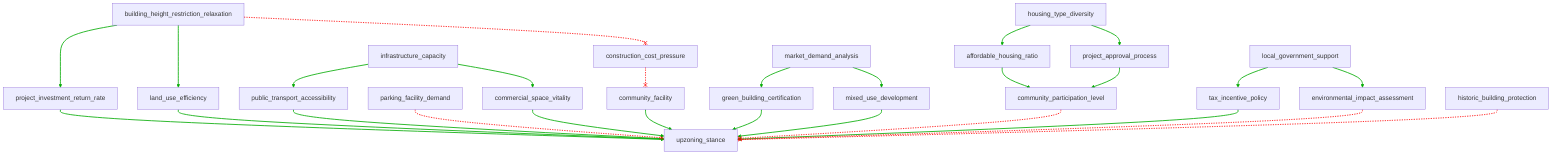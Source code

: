 flowchart TD
    n1[building_height_restriction_relaxation]
    n5[market_demand_analysis]
    n6[infrastructure_capacity]
    n8[parking_facility_demand]
    n13[housing_type_diversity]
    n17[local_government_support]
    n20[historic_building_protection]
    n2[project_investment_return_rate]
    n3[land_use_efficiency]
    n4[construction_cost_pressure]
    n11[green_building_certification]
    n12[mixed_use_development]
    n7[public_transport_accessibility]
    n9[commercial_space_vitality]
    n14[affordable_housing_ratio]
    n15[project_approval_process]
    n18[tax_incentive_policy]
    n19[environmental_impact_assessment]
    n10[community_facility]
    n16[community_participation_level]
    n21[upzoning_stance]
    n1 --> n2
    n1 --> n3
    n1 --x n4
    n2 --> n21
    n3 --> n21
    n4 --x n10
    n5 --> n11
    n5 --> n12
    n6 --> n7
    n6 --> n9
    n7 --> n21
    n8 --x n21
    n9 --> n21
    n10 --> n21
    n11 --> n21
    n12 --> n21
    n13 --> n14
    n13 --> n15
    n14 --> n16
    n15 --> n16
    n16 --x n21
    n17 --> n18
    n17 --> n19
    n18 --> n21
    n19 --x n21
    n20 --x n21
    linkStyle 0 stroke:#00AA00,stroke-width:2px
    linkStyle 1 stroke:#00AA00,stroke-width:2px
    linkStyle 2 stroke:#FF0000,stroke-dasharray:3,stroke-width:2px
    linkStyle 3 stroke:#00AA00,stroke-width:2px
    linkStyle 4 stroke:#00AA00,stroke-width:2px
    linkStyle 5 stroke:#FF0000,stroke-dasharray:3,stroke-width:2px
    linkStyle 6 stroke:#00AA00,stroke-width:2px
    linkStyle 7 stroke:#00AA00,stroke-width:2px
    linkStyle 8 stroke:#00AA00,stroke-width:2px
    linkStyle 9 stroke:#00AA00,stroke-width:2px
    linkStyle 10 stroke:#00AA00,stroke-width:2px
    linkStyle 11 stroke:#FF0000,stroke-dasharray:3,stroke-width:2px
    linkStyle 12 stroke:#00AA00,stroke-width:2px
    linkStyle 13 stroke:#00AA00,stroke-width:2px
    linkStyle 14 stroke:#00AA00,stroke-width:2px
    linkStyle 15 stroke:#00AA00,stroke-width:2px
    linkStyle 16 stroke:#00AA00,stroke-width:2px
    linkStyle 17 stroke:#00AA00,stroke-width:2px
    linkStyle 18 stroke:#00AA00,stroke-width:2px
    linkStyle 19 stroke:#00AA00,stroke-width:2px
    linkStyle 20 stroke:#FF0000,stroke-dasharray:3,stroke-width:2px
    linkStyle 21 stroke:#00AA00,stroke-width:2px
    linkStyle 22 stroke:#00AA00,stroke-width:2px
    linkStyle 23 stroke:#00AA00,stroke-width:2px
    linkStyle 24 stroke:#FF0000,stroke-dasharray:3,stroke-width:2px
    linkStyle 25 stroke:#FF0000,stroke-dasharray:3,stroke-width:2px